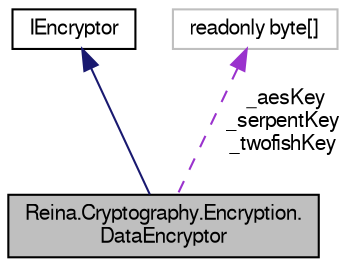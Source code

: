 digraph "Reina.Cryptography.Encryption.DataEncryptor"
{
 // LATEX_PDF_SIZE
  edge [fontname="FreeSans",fontsize="10",labelfontname="FreeSans",labelfontsize="10"];
  node [fontname="FreeSans",fontsize="10",shape=record];
  Node1 [label="Reina.Cryptography.Encryption.\lDataEncryptor",height=0.2,width=0.4,color="black", fillcolor="grey75", style="filled", fontcolor="black",tooltip="Implements encryption operations using a cascading triple-layered technique with Twofish,..."];
  Node2 -> Node1 [dir="back",color="midnightblue",fontsize="10",style="solid",fontname="FreeSans"];
  Node2 [label="IEncryptor",height=0.2,width=0.4,color="black", fillcolor="white", style="filled",URL="$interface_reina_1_1_cryptography_1_1_interfaces_1_1_i_encryptor.html",tooltip="Defines the contract for the DataEncryptor class that implements data encryption."];
  Node3 -> Node1 [dir="back",color="darkorchid3",fontsize="10",style="dashed",label=" _aesKey\n_serpentKey\n_twofishKey" ,fontname="FreeSans"];
  Node3 [label="readonly byte[]",height=0.2,width=0.4,color="grey75", fillcolor="white", style="filled",tooltip=" "];
}

